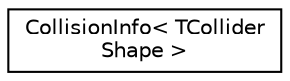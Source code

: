 digraph "Graphical Class Hierarchy"
{
 // LATEX_PDF_SIZE
  edge [fontname="Helvetica",fontsize="10",labelfontname="Helvetica",labelfontsize="10"];
  node [fontname="Helvetica",fontsize="10",shape=record];
  rankdir="LR";
  Node0 [label="CollisionInfo\< TCollider\lShape \>",height=0.2,width=0.4,color="black", fillcolor="white", style="filled",URL="$struct_collision_info.html",tooltip=" "];
}
